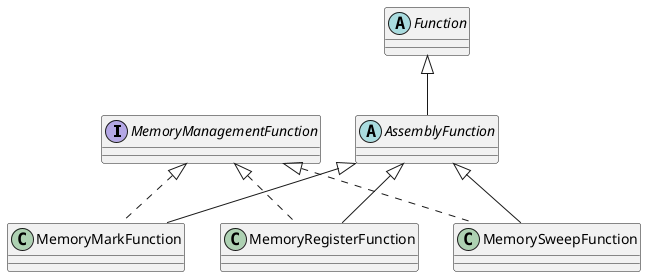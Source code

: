 @startuml

interface MemoryManagementFunction

abstract class Function
abstract class AssemblyFunction

class MemoryMarkFunction
class MemoryRegisterFunction
class MemorySweepFunction

MemoryManagementFunction <|.. MemoryMarkFunction
MemoryManagementFunction <|.. MemoryRegisterFunction
MemoryManagementFunction <|.. MemorySweepFunction

Function <|-- AssemblyFunction

AssemblyFunction <|-- MemoryMarkFunction
AssemblyFunction <|-- MemoryRegisterFunction
AssemblyFunction <|-- MemorySweepFunction

@enduml
